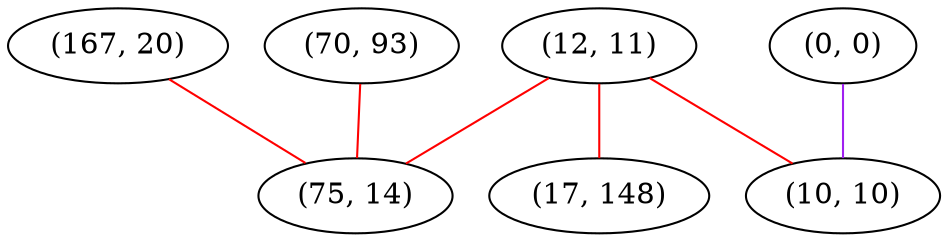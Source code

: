graph "" {
"(167, 20)";
"(0, 0)";
"(12, 11)";
"(70, 93)";
"(10, 10)";
"(17, 148)";
"(75, 14)";
"(167, 20)" -- "(75, 14)"  [color=red, key=0, weight=1];
"(0, 0)" -- "(10, 10)"  [color=purple, key=0, weight=4];
"(12, 11)" -- "(75, 14)"  [color=red, key=0, weight=1];
"(12, 11)" -- "(17, 148)"  [color=red, key=0, weight=1];
"(12, 11)" -- "(10, 10)"  [color=red, key=0, weight=1];
"(70, 93)" -- "(75, 14)"  [color=red, key=0, weight=1];
}
